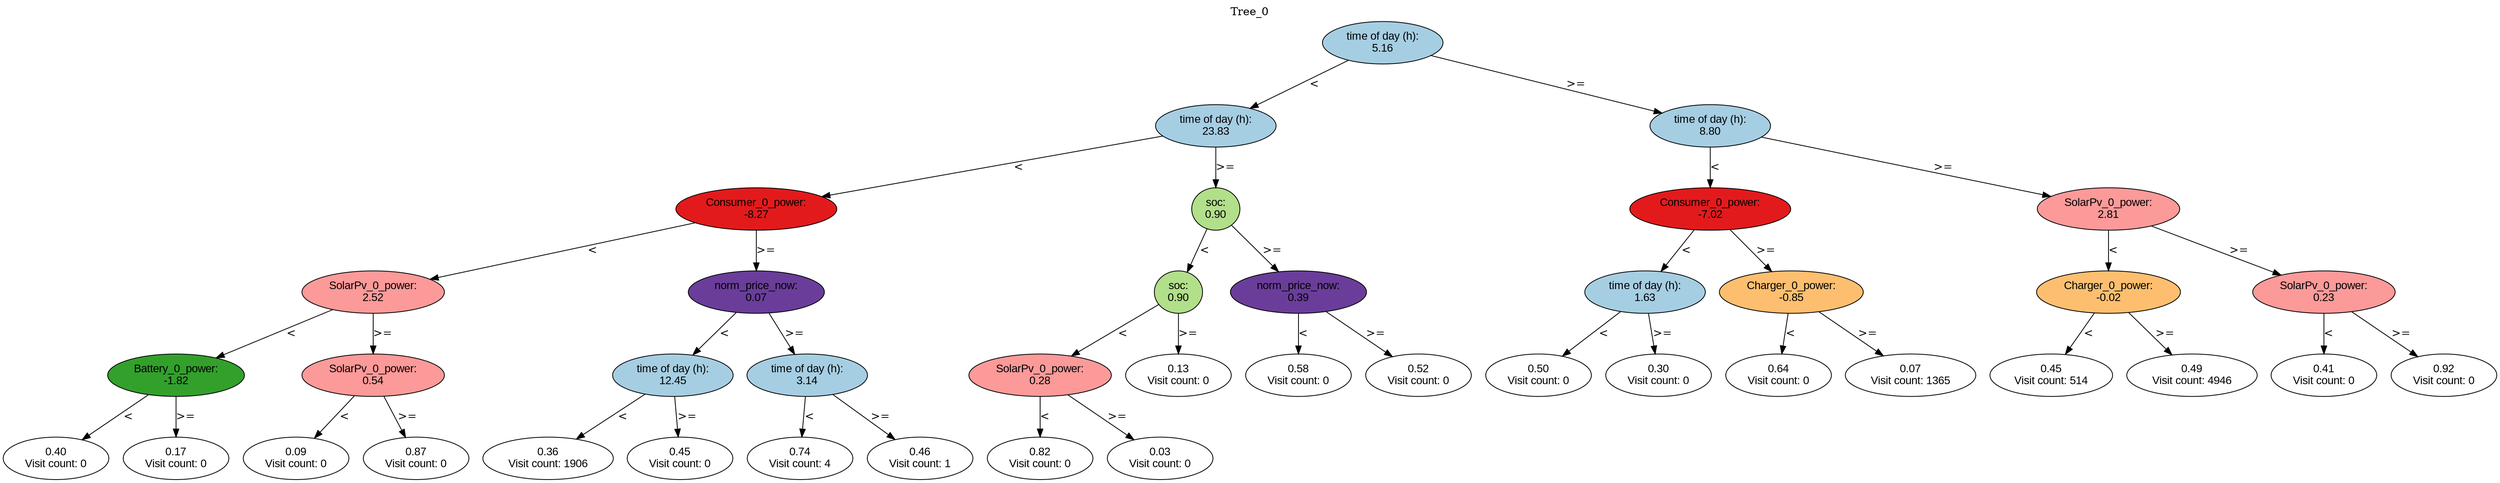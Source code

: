 digraph BST {
    node [fontname="Arial" style=filled colorscheme=paired12];
    0 [ label = "time of day (h):
5.16" fillcolor=1];
    1 [ label = "time of day (h):
23.83" fillcolor=1];
    2 [ label = "Consumer_0_power:
-8.27" fillcolor=6];
    3 [ label = "SolarPv_0_power:
2.52" fillcolor=5];
    4 [ label = "Battery_0_power:
-1.82" fillcolor=4];
    5 [ label = "0.40
Visit count: 0" fillcolor=white];
    6 [ label = "0.17
Visit count: 0" fillcolor=white];
    7 [ label = "SolarPv_0_power:
0.54" fillcolor=5];
    8 [ label = "0.09
Visit count: 0" fillcolor=white];
    9 [ label = "0.87
Visit count: 0" fillcolor=white];
    10 [ label = "norm_price_now:
0.07" fillcolor=10];
    11 [ label = "time of day (h):
12.45" fillcolor=1];
    12 [ label = "0.36
Visit count: 1906" fillcolor=white];
    13 [ label = "0.45
Visit count: 0" fillcolor=white];
    14 [ label = "time of day (h):
3.14" fillcolor=1];
    15 [ label = "0.74
Visit count: 4" fillcolor=white];
    16 [ label = "0.46
Visit count: 1" fillcolor=white];
    17 [ label = "soc:
0.90" fillcolor=3];
    18 [ label = "soc:
0.90" fillcolor=3];
    19 [ label = "SolarPv_0_power:
0.28" fillcolor=5];
    20 [ label = "0.82
Visit count: 0" fillcolor=white];
    21 [ label = "0.03
Visit count: 0" fillcolor=white];
    22 [ label = "0.13
Visit count: 0" fillcolor=white];
    23 [ label = "norm_price_now:
0.39" fillcolor=10];
    24 [ label = "0.58
Visit count: 0" fillcolor=white];
    25 [ label = "0.52
Visit count: 0" fillcolor=white];
    26 [ label = "time of day (h):
8.80" fillcolor=1];
    27 [ label = "Consumer_0_power:
-7.02" fillcolor=6];
    28 [ label = "time of day (h):
1.63" fillcolor=1];
    29 [ label = "0.50
Visit count: 0" fillcolor=white];
    30 [ label = "0.30
Visit count: 0" fillcolor=white];
    31 [ label = "Charger_0_power:
-0.85" fillcolor=7];
    32 [ label = "0.64
Visit count: 0" fillcolor=white];
    33 [ label = "0.07
Visit count: 1365" fillcolor=white];
    34 [ label = "SolarPv_0_power:
2.81" fillcolor=5];
    35 [ label = "Charger_0_power:
-0.02" fillcolor=7];
    36 [ label = "0.45
Visit count: 514" fillcolor=white];
    37 [ label = "0.49
Visit count: 4946" fillcolor=white];
    38 [ label = "SolarPv_0_power:
0.23" fillcolor=5];
    39 [ label = "0.41
Visit count: 0" fillcolor=white];
    40 [ label = "0.92
Visit count: 0" fillcolor=white];

    0  -> 1[ label = "<"];
    0  -> 26[ label = ">="];
    1  -> 2[ label = "<"];
    1  -> 17[ label = ">="];
    2  -> 3[ label = "<"];
    2  -> 10[ label = ">="];
    3  -> 4[ label = "<"];
    3  -> 7[ label = ">="];
    4  -> 5[ label = "<"];
    4  -> 6[ label = ">="];
    7  -> 8[ label = "<"];
    7  -> 9[ label = ">="];
    10  -> 11[ label = "<"];
    10  -> 14[ label = ">="];
    11  -> 12[ label = "<"];
    11  -> 13[ label = ">="];
    14  -> 15[ label = "<"];
    14  -> 16[ label = ">="];
    17  -> 18[ label = "<"];
    17  -> 23[ label = ">="];
    18  -> 19[ label = "<"];
    18  -> 22[ label = ">="];
    19  -> 20[ label = "<"];
    19  -> 21[ label = ">="];
    23  -> 24[ label = "<"];
    23  -> 25[ label = ">="];
    26  -> 27[ label = "<"];
    26  -> 34[ label = ">="];
    27  -> 28[ label = "<"];
    27  -> 31[ label = ">="];
    28  -> 29[ label = "<"];
    28  -> 30[ label = ">="];
    31  -> 32[ label = "<"];
    31  -> 33[ label = ">="];
    34  -> 35[ label = "<"];
    34  -> 38[ label = ">="];
    35  -> 36[ label = "<"];
    35  -> 37[ label = ">="];
    38  -> 39[ label = "<"];
    38  -> 40[ label = ">="];

    labelloc="t";
    label="Tree_0";
}